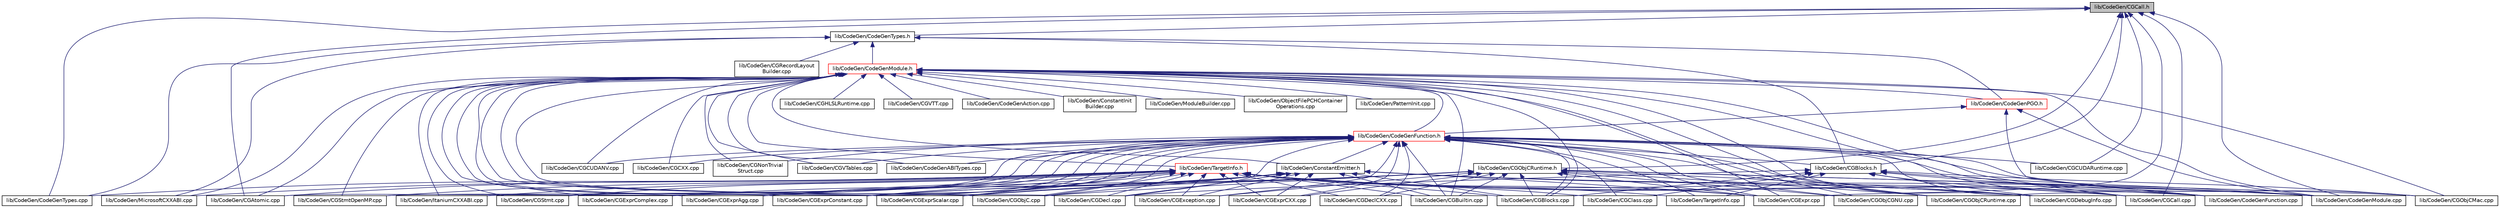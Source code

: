 digraph "lib/CodeGen/CGCall.h"
{
 // LATEX_PDF_SIZE
  bgcolor="transparent";
  edge [fontname="Helvetica",fontsize="10",labelfontname="Helvetica",labelfontsize="10"];
  node [fontname="Helvetica",fontsize="10",shape=record];
  Node1 [label="lib/CodeGen/CGCall.h",height=0.2,width=0.4,color="black", fillcolor="grey75", style="filled", fontcolor="black",tooltip=" "];
  Node1 -> Node2 [dir="back",color="midnightblue",fontsize="10",style="solid",fontname="Helvetica"];
  Node2 [label="lib/CodeGen/CGAtomic.cpp",height=0.2,width=0.4,color="black",URL="$CGAtomic_8cpp.html",tooltip=" "];
  Node1 -> Node3 [dir="back",color="midnightblue",fontsize="10",style="solid",fontname="Helvetica"];
  Node3 [label="lib/CodeGen/CodeGenTypes.h",height=0.2,width=0.4,color="black",URL="$CodeGenTypes_8h.html",tooltip=" "];
  Node3 -> Node4 [dir="back",color="midnightblue",fontsize="10",style="solid",fontname="Helvetica"];
  Node4 [label="lib/CodeGen/CodeGenModule.h",height=0.2,width=0.4,color="red",URL="$CodeGenModule_8h.html",tooltip=" "];
  Node4 -> Node5 [dir="back",color="midnightblue",fontsize="10",style="solid",fontname="Helvetica"];
  Node5 [label="lib/CodeGen/CodeGenFunction.h",height=0.2,width=0.4,color="red",URL="$CodeGenFunction_8h.html",tooltip=" "];
  Node5 -> Node2 [dir="back",color="midnightblue",fontsize="10",style="solid",fontname="Helvetica"];
  Node5 -> Node6 [dir="back",color="midnightblue",fontsize="10",style="solid",fontname="Helvetica"];
  Node6 [label="lib/CodeGen/CGBlocks.h",height=0.2,width=0.4,color="black",URL="$CGBlocks_8h.html",tooltip=" "];
  Node6 -> Node7 [dir="back",color="midnightblue",fontsize="10",style="solid",fontname="Helvetica"];
  Node7 [label="lib/CodeGen/CGBlocks.cpp",height=0.2,width=0.4,color="black",URL="$CGBlocks_8cpp.html",tooltip=" "];
  Node6 -> Node8 [dir="back",color="midnightblue",fontsize="10",style="solid",fontname="Helvetica"];
  Node8 [label="lib/CodeGen/CGCall.cpp",height=0.2,width=0.4,color="black",URL="$CGCall_8cpp.html",tooltip=" "];
  Node6 -> Node9 [dir="back",color="midnightblue",fontsize="10",style="solid",fontname="Helvetica"];
  Node9 [label="lib/CodeGen/CGClass.cpp",height=0.2,width=0.4,color="black",URL="$CGClass_8cpp.html",tooltip=" "];
  Node6 -> Node10 [dir="back",color="midnightblue",fontsize="10",style="solid",fontname="Helvetica"];
  Node10 [label="lib/CodeGen/CGDebugInfo.cpp",height=0.2,width=0.4,color="black",URL="$CGDebugInfo_8cpp.html",tooltip=" "];
  Node6 -> Node11 [dir="back",color="midnightblue",fontsize="10",style="solid",fontname="Helvetica"];
  Node11 [label="lib/CodeGen/CGDecl.cpp",height=0.2,width=0.4,color="black",URL="$CGDecl_8cpp.html",tooltip=" "];
  Node6 -> Node12 [dir="back",color="midnightblue",fontsize="10",style="solid",fontname="Helvetica"];
  Node12 [label="lib/CodeGen/CGObjCMac.cpp",height=0.2,width=0.4,color="black",URL="$CGObjCMac_8cpp.html",tooltip=" "];
  Node6 -> Node13 [dir="back",color="midnightblue",fontsize="10",style="solid",fontname="Helvetica"];
  Node13 [label="lib/CodeGen/CodeGenFunction.cpp",height=0.2,width=0.4,color="black",URL="$CodeGenFunction_8cpp.html",tooltip=" "];
  Node6 -> Node14 [dir="back",color="midnightblue",fontsize="10",style="solid",fontname="Helvetica"];
  Node14 [label="lib/CodeGen/CodeGenModule.cpp",height=0.2,width=0.4,color="black",URL="$CodeGenModule_8cpp.html",tooltip=" "];
  Node6 -> Node15 [dir="back",color="midnightblue",fontsize="10",style="solid",fontname="Helvetica"];
  Node15 [label="lib/CodeGen/TargetInfo.cpp",height=0.2,width=0.4,color="black",URL="$CodeGen_2TargetInfo_8cpp.html",tooltip=" "];
  Node5 -> Node7 [dir="back",color="midnightblue",fontsize="10",style="solid",fontname="Helvetica"];
  Node5 -> Node38 [dir="back",color="midnightblue",fontsize="10",style="solid",fontname="Helvetica"];
  Node38 [label="lib/CodeGen/ConstantEmitter.h",height=0.2,width=0.4,color="black",URL="$ConstantEmitter_8h.html",tooltip=" "];
  Node38 -> Node7 [dir="back",color="midnightblue",fontsize="10",style="solid",fontname="Helvetica"];
  Node38 -> Node17 [dir="back",color="midnightblue",fontsize="10",style="solid",fontname="Helvetica"];
  Node17 [label="lib/CodeGen/CGBuiltin.cpp",height=0.2,width=0.4,color="black",URL="$CGBuiltin_8cpp.html",tooltip=" "];
  Node38 -> Node10 [dir="back",color="midnightblue",fontsize="10",style="solid",fontname="Helvetica"];
  Node38 -> Node11 [dir="back",color="midnightblue",fontsize="10",style="solid",fontname="Helvetica"];
  Node38 -> Node22 [dir="back",color="midnightblue",fontsize="10",style="solid",fontname="Helvetica"];
  Node22 [label="lib/CodeGen/CGException.cpp",height=0.2,width=0.4,color="black",URL="$CGException_8cpp.html",tooltip=" "];
  Node38 -> Node23 [dir="back",color="midnightblue",fontsize="10",style="solid",fontname="Helvetica"];
  Node23 [label="lib/CodeGen/CGExpr.cpp",height=0.2,width=0.4,color="black",URL="$CGExpr_8cpp.html",tooltip=" "];
  Node38 -> Node24 [dir="back",color="midnightblue",fontsize="10",style="solid",fontname="Helvetica"];
  Node24 [label="lib/CodeGen/CGExprAgg.cpp",height=0.2,width=0.4,color="black",URL="$CGExprAgg_8cpp.html",tooltip=" "];
  Node38 -> Node39 [dir="back",color="midnightblue",fontsize="10",style="solid",fontname="Helvetica"];
  Node39 [label="lib/CodeGen/CGExprComplex.cpp",height=0.2,width=0.4,color="black",URL="$CGExprComplex_8cpp.html",tooltip=" "];
  Node38 -> Node25 [dir="back",color="midnightblue",fontsize="10",style="solid",fontname="Helvetica"];
  Node25 [label="lib/CodeGen/CGExprConstant.cpp",height=0.2,width=0.4,color="black",URL="$CGExprConstant_8cpp.html",tooltip=" "];
  Node38 -> Node26 [dir="back",color="midnightblue",fontsize="10",style="solid",fontname="Helvetica"];
  Node26 [label="lib/CodeGen/CGExprCXX.cpp",height=0.2,width=0.4,color="black",URL="$CGExprCXX_8cpp.html",tooltip=" "];
  Node38 -> Node27 [dir="back",color="midnightblue",fontsize="10",style="solid",fontname="Helvetica"];
  Node27 [label="lib/CodeGen/CGExprScalar.cpp",height=0.2,width=0.4,color="black",URL="$CGExprScalar_8cpp.html",tooltip=" "];
  Node38 -> Node40 [dir="back",color="midnightblue",fontsize="10",style="solid",fontname="Helvetica"];
  Node40 [label="lib/CodeGen/CGObjC.cpp",height=0.2,width=0.4,color="black",URL="$CGObjC_8cpp.html",tooltip=" "];
  Node38 -> Node14 [dir="back",color="midnightblue",fontsize="10",style="solid",fontname="Helvetica"];
  Node5 -> Node17 [dir="back",color="midnightblue",fontsize="10",style="solid",fontname="Helvetica"];
  Node5 -> Node8 [dir="back",color="midnightblue",fontsize="10",style="solid",fontname="Helvetica"];
  Node5 -> Node9 [dir="back",color="midnightblue",fontsize="10",style="solid",fontname="Helvetica"];
  Node5 -> Node18 [dir="back",color="midnightblue",fontsize="10",style="solid",fontname="Helvetica"];
  Node18 [label="lib/CodeGen/CGCUDANV.cpp",height=0.2,width=0.4,color="black",URL="$CGCUDANV_8cpp.html",tooltip=" "];
  Node5 -> Node43 [dir="back",color="midnightblue",fontsize="10",style="solid",fontname="Helvetica"];
  Node43 [label="lib/CodeGen/CGCUDARuntime.cpp",height=0.2,width=0.4,color="black",URL="$CGCUDARuntime_8cpp.html",tooltip=" "];
  Node5 -> Node19 [dir="back",color="midnightblue",fontsize="10",style="solid",fontname="Helvetica"];
  Node19 [label="lib/CodeGen/CGCXX.cpp",height=0.2,width=0.4,color="black",URL="$CGCXX_8cpp.html",tooltip=" "];
  Node5 -> Node10 [dir="back",color="midnightblue",fontsize="10",style="solid",fontname="Helvetica"];
  Node5 -> Node11 [dir="back",color="midnightblue",fontsize="10",style="solid",fontname="Helvetica"];
  Node5 -> Node21 [dir="back",color="midnightblue",fontsize="10",style="solid",fontname="Helvetica"];
  Node21 [label="lib/CodeGen/CGDeclCXX.cpp",height=0.2,width=0.4,color="black",URL="$CGDeclCXX_8cpp.html",tooltip=" "];
  Node5 -> Node22 [dir="back",color="midnightblue",fontsize="10",style="solid",fontname="Helvetica"];
  Node5 -> Node23 [dir="back",color="midnightblue",fontsize="10",style="solid",fontname="Helvetica"];
  Node5 -> Node24 [dir="back",color="midnightblue",fontsize="10",style="solid",fontname="Helvetica"];
  Node5 -> Node39 [dir="back",color="midnightblue",fontsize="10",style="solid",fontname="Helvetica"];
  Node5 -> Node25 [dir="back",color="midnightblue",fontsize="10",style="solid",fontname="Helvetica"];
  Node5 -> Node26 [dir="back",color="midnightblue",fontsize="10",style="solid",fontname="Helvetica"];
  Node5 -> Node27 [dir="back",color="midnightblue",fontsize="10",style="solid",fontname="Helvetica"];
  Node5 -> Node45 [dir="back",color="midnightblue",fontsize="10",style="solid",fontname="Helvetica"];
  Node45 [label="lib/CodeGen/CGNonTrivial\lStruct.cpp",height=0.2,width=0.4,color="black",URL="$CGNonTrivialStruct_8cpp.html",tooltip=" "];
  Node5 -> Node40 [dir="back",color="midnightblue",fontsize="10",style="solid",fontname="Helvetica"];
  Node5 -> Node28 [dir="back",color="midnightblue",fontsize="10",style="solid",fontname="Helvetica"];
  Node28 [label="lib/CodeGen/CGObjCGNU.cpp",height=0.2,width=0.4,color="black",URL="$CGObjCGNU_8cpp.html",tooltip=" "];
  Node5 -> Node12 [dir="back",color="midnightblue",fontsize="10",style="solid",fontname="Helvetica"];
  Node5 -> Node29 [dir="back",color="midnightblue",fontsize="10",style="solid",fontname="Helvetica"];
  Node29 [label="lib/CodeGen/CGObjCRuntime.cpp",height=0.2,width=0.4,color="black",URL="$CGObjCRuntime_8cpp.html",tooltip=" "];
  Node5 -> Node49 [dir="back",color="midnightblue",fontsize="10",style="solid",fontname="Helvetica"];
  Node49 [label="lib/CodeGen/CGStmt.cpp",height=0.2,width=0.4,color="black",URL="$CGStmt_8cpp.html",tooltip=" "];
  Node5 -> Node50 [dir="back",color="midnightblue",fontsize="10",style="solid",fontname="Helvetica"];
  Node50 [label="lib/CodeGen/CGStmtOpenMP.cpp",height=0.2,width=0.4,color="black",URL="$CGStmtOpenMP_8cpp.html",tooltip=" "];
  Node5 -> Node32 [dir="back",color="midnightblue",fontsize="10",style="solid",fontname="Helvetica"];
  Node32 [label="lib/CodeGen/CGVTables.cpp",height=0.2,width=0.4,color="black",URL="$CGVTables_8cpp.html",tooltip=" "];
  Node5 -> Node34 [dir="back",color="midnightblue",fontsize="10",style="solid",fontname="Helvetica"];
  Node34 [label="lib/CodeGen/CodeGenABITypes.cpp",height=0.2,width=0.4,color="black",URL="$CodeGenABITypes_8cpp.html",tooltip=" "];
  Node5 -> Node13 [dir="back",color="midnightblue",fontsize="10",style="solid",fontname="Helvetica"];
  Node5 -> Node14 [dir="back",color="midnightblue",fontsize="10",style="solid",fontname="Helvetica"];
  Node5 -> Node36 [dir="back",color="midnightblue",fontsize="10",style="solid",fontname="Helvetica"];
  Node36 [label="lib/CodeGen/ItaniumCXXABI.cpp",height=0.2,width=0.4,color="black",URL="$CodeGen_2ItaniumCXXABI_8cpp.html",tooltip=" "];
  Node5 -> Node15 [dir="back",color="midnightblue",fontsize="10",style="solid",fontname="Helvetica"];
  Node4 -> Node53 [dir="back",color="midnightblue",fontsize="10",style="solid",fontname="Helvetica"];
  Node53 [label="lib/CodeGen/CodeGenPGO.h",height=0.2,width=0.4,color="red",URL="$CodeGenPGO_8h.html",tooltip=" "];
  Node53 -> Node5 [dir="back",color="midnightblue",fontsize="10",style="solid",fontname="Helvetica"];
  Node53 -> Node13 [dir="back",color="midnightblue",fontsize="10",style="solid",fontname="Helvetica"];
  Node53 -> Node14 [dir="back",color="midnightblue",fontsize="10",style="solid",fontname="Helvetica"];
  Node4 -> Node2 [dir="back",color="midnightblue",fontsize="10",style="solid",fontname="Helvetica"];
  Node4 -> Node54 [dir="back",color="midnightblue",fontsize="10",style="solid",fontname="Helvetica"];
  Node54 [label="lib/CodeGen/TargetInfo.h",height=0.2,width=0.4,color="red",URL="$lib_2CodeGen_2TargetInfo_8h.html",tooltip=" "];
  Node54 -> Node2 [dir="back",color="midnightblue",fontsize="10",style="solid",fontname="Helvetica"];
  Node54 -> Node7 [dir="back",color="midnightblue",fontsize="10",style="solid",fontname="Helvetica"];
  Node54 -> Node17 [dir="back",color="midnightblue",fontsize="10",style="solid",fontname="Helvetica"];
  Node54 -> Node8 [dir="back",color="midnightblue",fontsize="10",style="solid",fontname="Helvetica"];
  Node54 -> Node9 [dir="back",color="midnightblue",fontsize="10",style="solid",fontname="Helvetica"];
  Node54 -> Node11 [dir="back",color="midnightblue",fontsize="10",style="solid",fontname="Helvetica"];
  Node54 -> Node21 [dir="back",color="midnightblue",fontsize="10",style="solid",fontname="Helvetica"];
  Node54 -> Node22 [dir="back",color="midnightblue",fontsize="10",style="solid",fontname="Helvetica"];
  Node54 -> Node23 [dir="back",color="midnightblue",fontsize="10",style="solid",fontname="Helvetica"];
  Node54 -> Node24 [dir="back",color="midnightblue",fontsize="10",style="solid",fontname="Helvetica"];
  Node54 -> Node25 [dir="back",color="midnightblue",fontsize="10",style="solid",fontname="Helvetica"];
  Node54 -> Node26 [dir="back",color="midnightblue",fontsize="10",style="solid",fontname="Helvetica"];
  Node54 -> Node27 [dir="back",color="midnightblue",fontsize="10",style="solid",fontname="Helvetica"];
  Node54 -> Node40 [dir="back",color="midnightblue",fontsize="10",style="solid",fontname="Helvetica"];
  Node54 -> Node49 [dir="back",color="midnightblue",fontsize="10",style="solid",fontname="Helvetica"];
  Node54 -> Node50 [dir="back",color="midnightblue",fontsize="10",style="solid",fontname="Helvetica"];
  Node54 -> Node13 [dir="back",color="midnightblue",fontsize="10",style="solid",fontname="Helvetica"];
  Node54 -> Node14 [dir="back",color="midnightblue",fontsize="10",style="solid",fontname="Helvetica"];
  Node54 -> Node35 [dir="back",color="midnightblue",fontsize="10",style="solid",fontname="Helvetica"];
  Node35 [label="lib/CodeGen/CodeGenTypes.cpp",height=0.2,width=0.4,color="black",URL="$CodeGenTypes_8cpp.html",tooltip=" "];
  Node54 -> Node36 [dir="back",color="midnightblue",fontsize="10",style="solid",fontname="Helvetica"];
  Node54 -> Node37 [dir="back",color="midnightblue",fontsize="10",style="solid",fontname="Helvetica"];
  Node37 [label="lib/CodeGen/MicrosoftCXXABI.cpp",height=0.2,width=0.4,color="black",URL="$CodeGen_2MicrosoftCXXABI_8cpp.html",tooltip=" "];
  Node54 -> Node15 [dir="back",color="midnightblue",fontsize="10",style="solid",fontname="Helvetica"];
  Node4 -> Node7 [dir="back",color="midnightblue",fontsize="10",style="solid",fontname="Helvetica"];
  Node4 -> Node38 [dir="back",color="midnightblue",fontsize="10",style="solid",fontname="Helvetica"];
  Node4 -> Node17 [dir="back",color="midnightblue",fontsize="10",style="solid",fontname="Helvetica"];
  Node4 -> Node8 [dir="back",color="midnightblue",fontsize="10",style="solid",fontname="Helvetica"];
  Node4 -> Node18 [dir="back",color="midnightblue",fontsize="10",style="solid",fontname="Helvetica"];
  Node4 -> Node19 [dir="back",color="midnightblue",fontsize="10",style="solid",fontname="Helvetica"];
  Node4 -> Node10 [dir="back",color="midnightblue",fontsize="10",style="solid",fontname="Helvetica"];
  Node4 -> Node11 [dir="back",color="midnightblue",fontsize="10",style="solid",fontname="Helvetica"];
  Node4 -> Node23 [dir="back",color="midnightblue",fontsize="10",style="solid",fontname="Helvetica"];
  Node4 -> Node24 [dir="back",color="midnightblue",fontsize="10",style="solid",fontname="Helvetica"];
  Node4 -> Node39 [dir="back",color="midnightblue",fontsize="10",style="solid",fontname="Helvetica"];
  Node4 -> Node25 [dir="back",color="midnightblue",fontsize="10",style="solid",fontname="Helvetica"];
  Node4 -> Node27 [dir="back",color="midnightblue",fontsize="10",style="solid",fontname="Helvetica"];
  Node4 -> Node56 [dir="back",color="midnightblue",fontsize="10",style="solid",fontname="Helvetica"];
  Node56 [label="lib/CodeGen/CGHLSLRuntime.cpp",height=0.2,width=0.4,color="black",URL="$CGHLSLRuntime_8cpp.html",tooltip=" "];
  Node4 -> Node45 [dir="back",color="midnightblue",fontsize="10",style="solid",fontname="Helvetica"];
  Node4 -> Node40 [dir="back",color="midnightblue",fontsize="10",style="solid",fontname="Helvetica"];
  Node4 -> Node28 [dir="back",color="midnightblue",fontsize="10",style="solid",fontname="Helvetica"];
  Node4 -> Node12 [dir="back",color="midnightblue",fontsize="10",style="solid",fontname="Helvetica"];
  Node4 -> Node29 [dir="back",color="midnightblue",fontsize="10",style="solid",fontname="Helvetica"];
  Node4 -> Node49 [dir="back",color="midnightblue",fontsize="10",style="solid",fontname="Helvetica"];
  Node4 -> Node50 [dir="back",color="midnightblue",fontsize="10",style="solid",fontname="Helvetica"];
  Node4 -> Node32 [dir="back",color="midnightblue",fontsize="10",style="solid",fontname="Helvetica"];
  Node4 -> Node33 [dir="back",color="midnightblue",fontsize="10",style="solid",fontname="Helvetica"];
  Node33 [label="lib/CodeGen/CGVTT.cpp",height=0.2,width=0.4,color="black",URL="$CGVTT_8cpp.html",tooltip=" "];
  Node4 -> Node34 [dir="back",color="midnightblue",fontsize="10",style="solid",fontname="Helvetica"];
  Node4 -> Node57 [dir="back",color="midnightblue",fontsize="10",style="solid",fontname="Helvetica"];
  Node57 [label="lib/CodeGen/CodeGenAction.cpp",height=0.2,width=0.4,color="black",URL="$CodeGenAction_8cpp.html",tooltip=" "];
  Node4 -> Node13 [dir="back",color="midnightblue",fontsize="10",style="solid",fontname="Helvetica"];
  Node4 -> Node14 [dir="back",color="midnightblue",fontsize="10",style="solid",fontname="Helvetica"];
  Node4 -> Node58 [dir="back",color="midnightblue",fontsize="10",style="solid",fontname="Helvetica"];
  Node58 [label="lib/CodeGen/ConstantInit\lBuilder.cpp",height=0.2,width=0.4,color="black",URL="$ConstantInitBuilder_8cpp.html",tooltip=" "];
  Node4 -> Node36 [dir="back",color="midnightblue",fontsize="10",style="solid",fontname="Helvetica"];
  Node4 -> Node37 [dir="back",color="midnightblue",fontsize="10",style="solid",fontname="Helvetica"];
  Node4 -> Node59 [dir="back",color="midnightblue",fontsize="10",style="solid",fontname="Helvetica"];
  Node59 [label="lib/CodeGen/ModuleBuilder.cpp",height=0.2,width=0.4,color="black",URL="$ModuleBuilder_8cpp.html",tooltip=" "];
  Node4 -> Node60 [dir="back",color="midnightblue",fontsize="10",style="solid",fontname="Helvetica"];
  Node60 [label="lib/CodeGen/ObjectFilePCHContainer\lOperations.cpp",height=0.2,width=0.4,color="black",URL="$ObjectFilePCHContainerOperations_8cpp.html",tooltip=" "];
  Node4 -> Node61 [dir="back",color="midnightblue",fontsize="10",style="solid",fontname="Helvetica"];
  Node61 [label="lib/CodeGen/PatternInit.cpp",height=0.2,width=0.4,color="black",URL="$PatternInit_8cpp.html",tooltip=" "];
  Node3 -> Node53 [dir="back",color="midnightblue",fontsize="10",style="solid",fontname="Helvetica"];
  Node3 -> Node6 [dir="back",color="midnightblue",fontsize="10",style="solid",fontname="Helvetica"];
  Node3 -> Node31 [dir="back",color="midnightblue",fontsize="10",style="solid",fontname="Helvetica"];
  Node31 [label="lib/CodeGen/CGRecordLayout\lBuilder.cpp",height=0.2,width=0.4,color="black",URL="$CGRecordLayoutBuilder_8cpp.html",tooltip=" "];
  Node3 -> Node35 [dir="back",color="midnightblue",fontsize="10",style="solid",fontname="Helvetica"];
  Node3 -> Node37 [dir="back",color="midnightblue",fontsize="10",style="solid",fontname="Helvetica"];
  Node1 -> Node6 [dir="back",color="midnightblue",fontsize="10",style="solid",fontname="Helvetica"];
  Node1 -> Node63 [dir="back",color="midnightblue",fontsize="10",style="solid",fontname="Helvetica"];
  Node63 [label="lib/CodeGen/CGObjCRuntime.h",height=0.2,width=0.4,color="black",URL="$CGObjCRuntime_8h.html",tooltip=" "];
  Node63 -> Node7 [dir="back",color="midnightblue",fontsize="10",style="solid",fontname="Helvetica"];
  Node63 -> Node17 [dir="back",color="midnightblue",fontsize="10",style="solid",fontname="Helvetica"];
  Node63 -> Node10 [dir="back",color="midnightblue",fontsize="10",style="solid",fontname="Helvetica"];
  Node63 -> Node21 [dir="back",color="midnightblue",fontsize="10",style="solid",fontname="Helvetica"];
  Node63 -> Node22 [dir="back",color="midnightblue",fontsize="10",style="solid",fontname="Helvetica"];
  Node63 -> Node23 [dir="back",color="midnightblue",fontsize="10",style="solid",fontname="Helvetica"];
  Node63 -> Node24 [dir="back",color="midnightblue",fontsize="10",style="solid",fontname="Helvetica"];
  Node63 -> Node25 [dir="back",color="midnightblue",fontsize="10",style="solid",fontname="Helvetica"];
  Node63 -> Node26 [dir="back",color="midnightblue",fontsize="10",style="solid",fontname="Helvetica"];
  Node63 -> Node27 [dir="back",color="midnightblue",fontsize="10",style="solid",fontname="Helvetica"];
  Node63 -> Node40 [dir="back",color="midnightblue",fontsize="10",style="solid",fontname="Helvetica"];
  Node63 -> Node28 [dir="back",color="midnightblue",fontsize="10",style="solid",fontname="Helvetica"];
  Node63 -> Node12 [dir="back",color="midnightblue",fontsize="10",style="solid",fontname="Helvetica"];
  Node63 -> Node29 [dir="back",color="midnightblue",fontsize="10",style="solid",fontname="Helvetica"];
  Node63 -> Node14 [dir="back",color="midnightblue",fontsize="10",style="solid",fontname="Helvetica"];
  Node1 -> Node8 [dir="back",color="midnightblue",fontsize="10",style="solid",fontname="Helvetica"];
  Node1 -> Node43 [dir="back",color="midnightblue",fontsize="10",style="solid",fontname="Helvetica"];
  Node1 -> Node23 [dir="back",color="midnightblue",fontsize="10",style="solid",fontname="Helvetica"];
  Node1 -> Node14 [dir="back",color="midnightblue",fontsize="10",style="solid",fontname="Helvetica"];
  Node1 -> Node35 [dir="back",color="midnightblue",fontsize="10",style="solid",fontname="Helvetica"];
}
